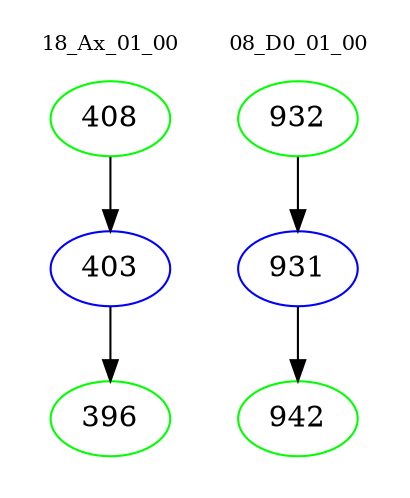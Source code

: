 digraph{
subgraph cluster_0 {
color = white
label = "18_Ax_01_00";
fontsize=10;
T0_408 [label="408", color="green"]
T0_408 -> T0_403 [color="black"]
T0_403 [label="403", color="blue"]
T0_403 -> T0_396 [color="black"]
T0_396 [label="396", color="green"]
}
subgraph cluster_1 {
color = white
label = "08_D0_01_00";
fontsize=10;
T1_932 [label="932", color="green"]
T1_932 -> T1_931 [color="black"]
T1_931 [label="931", color="blue"]
T1_931 -> T1_942 [color="black"]
T1_942 [label="942", color="green"]
}
}
